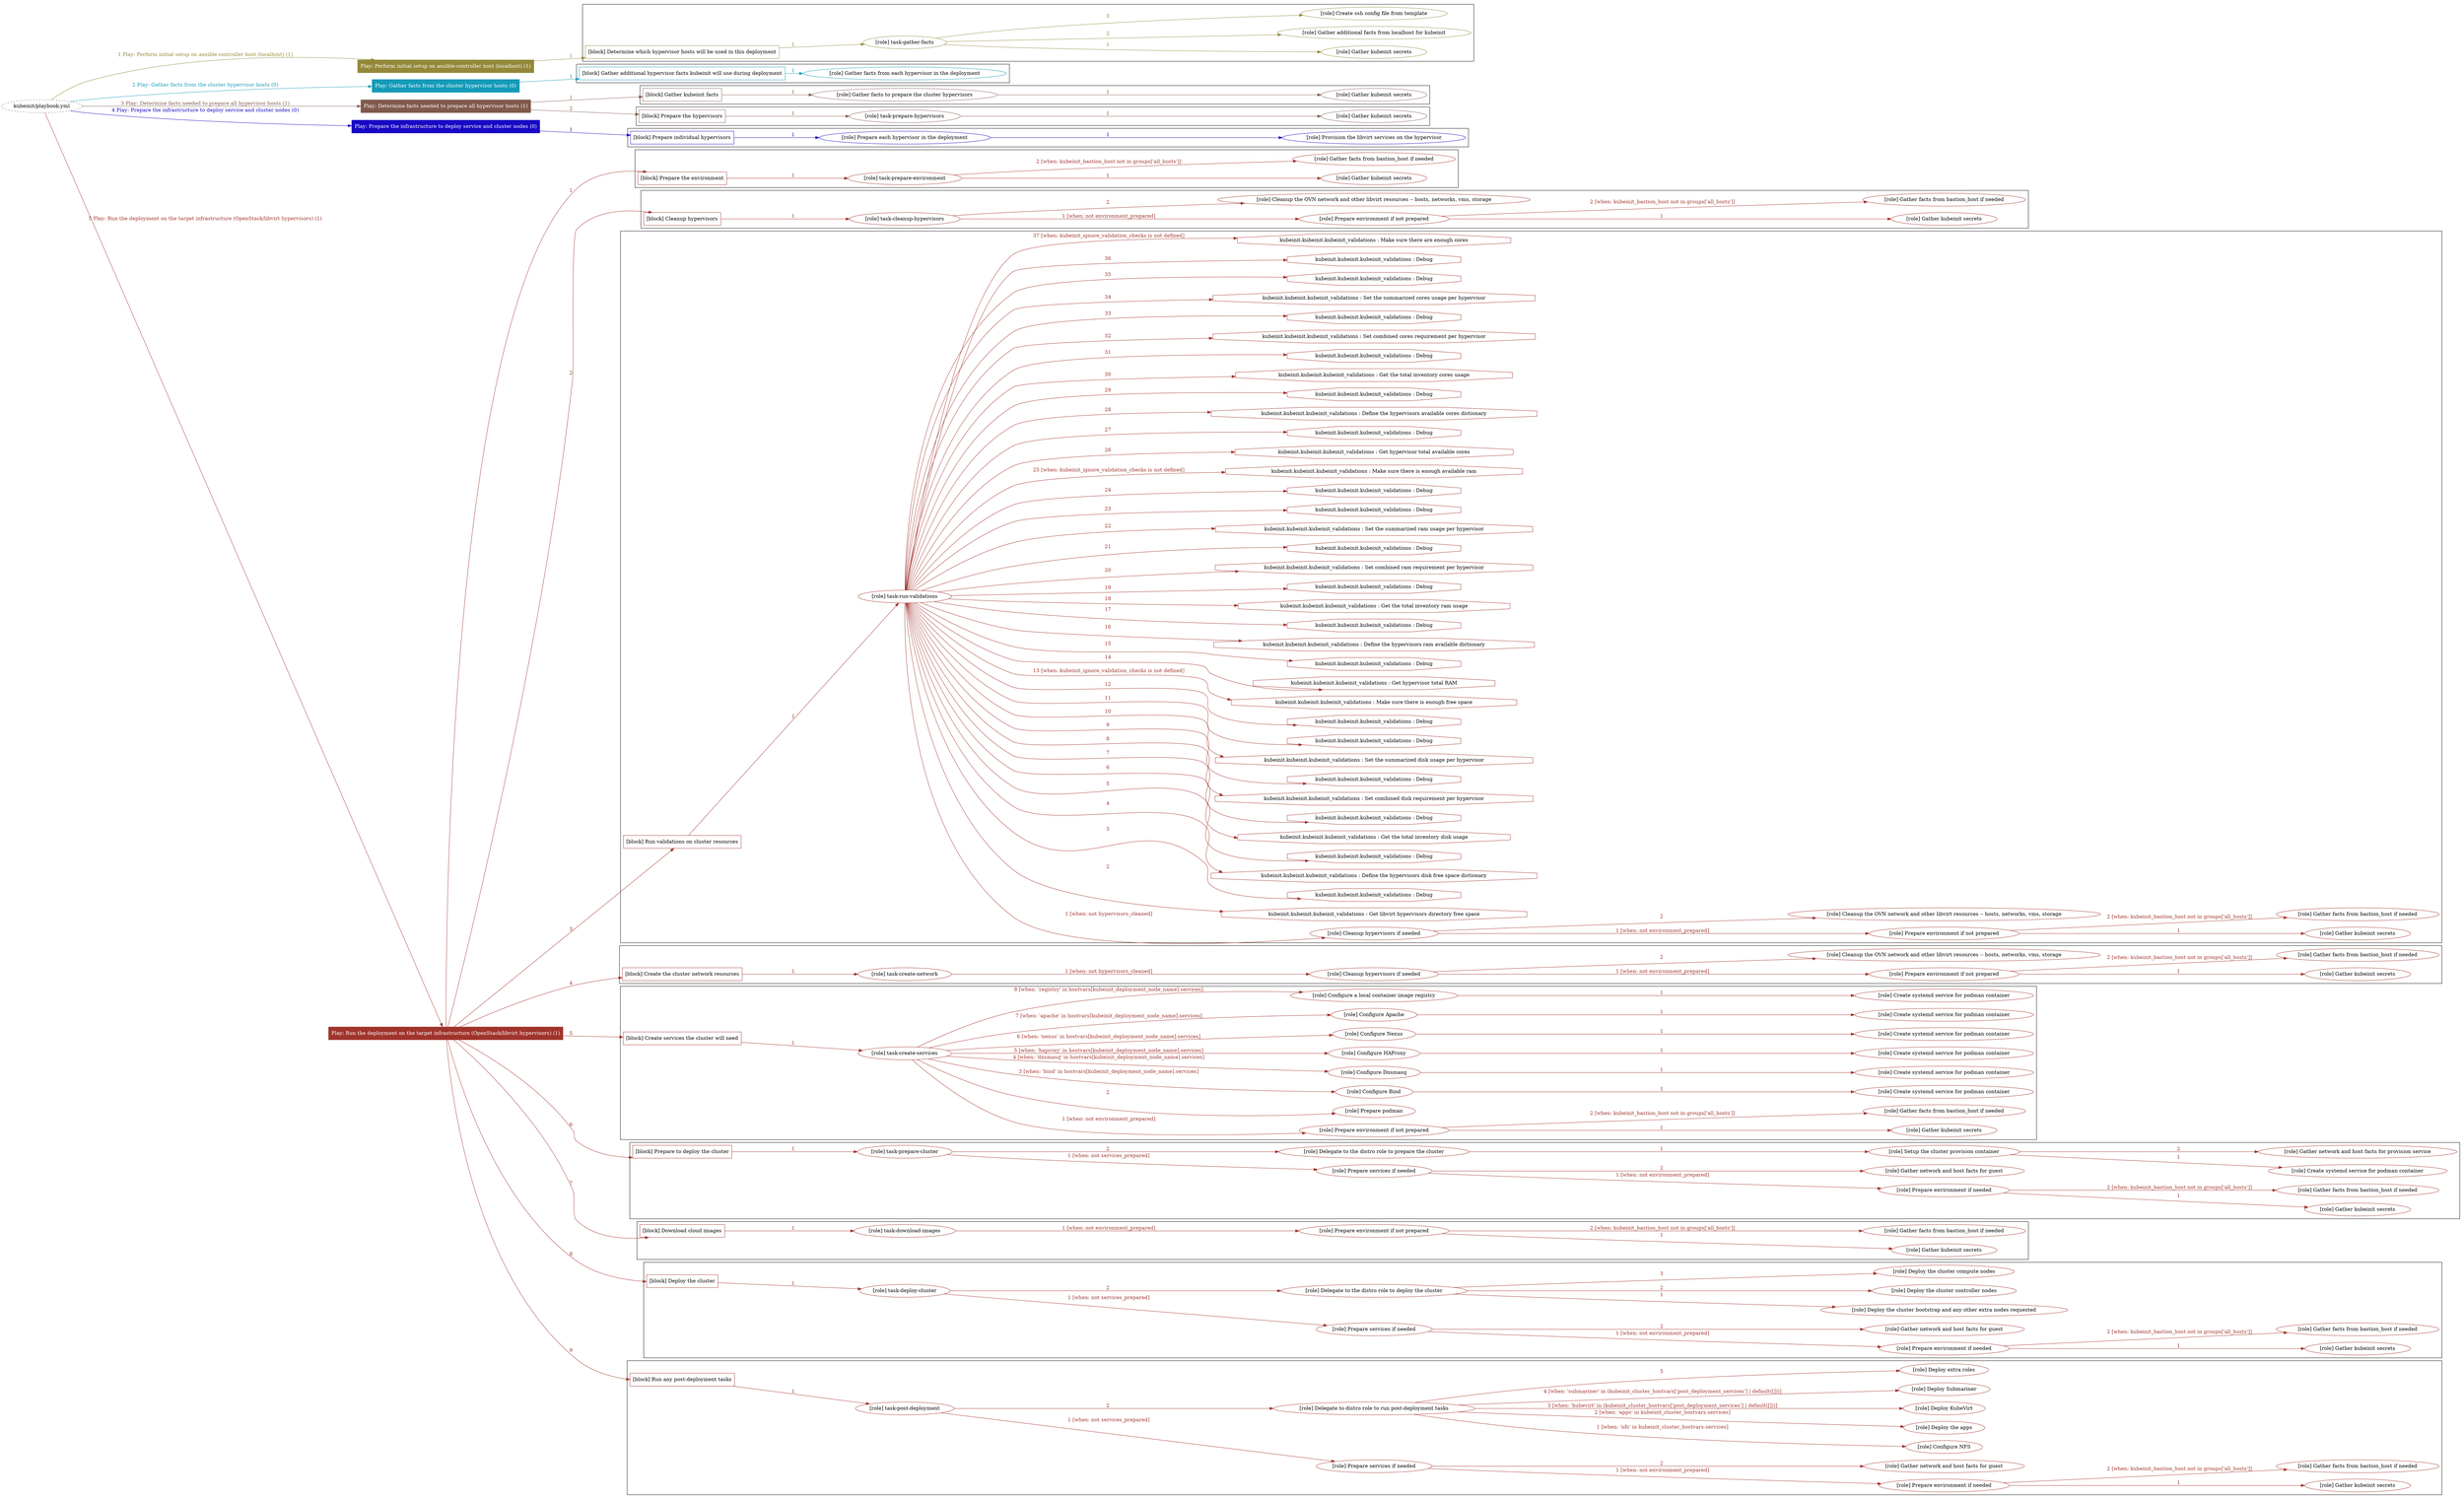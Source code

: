 digraph {
	graph [concentrate=true ordering=in rankdir=LR ratio=fill]
	edge [esep=5 sep=10]
	"kubeinit/playbook.yml" [URL="/home/runner/work/kubeinit/kubeinit/kubeinit/playbook.yml" id=playbook_febf743a style=dotted]
	"kubeinit/playbook.yml" -> play_4f70999f [label="1 Play: Perform initial setup on ansible-controller host (localhost) (1)" color="#938839" fontcolor="#938839" id=edge_play_4f70999f labeltooltip="1 Play: Perform initial setup on ansible-controller host (localhost) (1)" tooltip="1 Play: Perform initial setup on ansible-controller host (localhost) (1)"]
	subgraph "Play: Perform initial setup on ansible-controller host (localhost) (1)" {
		play_4f70999f [label="Play: Perform initial setup on ansible-controller host (localhost) (1)" URL="/home/runner/work/kubeinit/kubeinit/kubeinit/playbook.yml" color="#938839" fontcolor="#ffffff" id=play_4f70999f shape=box style=filled tooltip=localhost]
		play_4f70999f -> block_9358fcce [label=1 color="#938839" fontcolor="#938839" id=edge_block_9358fcce labeltooltip=1 tooltip=1]
		subgraph cluster_block_9358fcce {
			block_9358fcce [label="[block] Determine which hypervisor hosts will be used in this deployment" URL="/home/runner/work/kubeinit/kubeinit/kubeinit/playbook.yml" color="#938839" id=block_9358fcce labeltooltip="Determine which hypervisor hosts will be used in this deployment" shape=box tooltip="Determine which hypervisor hosts will be used in this deployment"]
			block_9358fcce -> role_24a4a0f3 [label="1 " color="#938839" fontcolor="#938839" id=edge_role_24a4a0f3 labeltooltip="1 " tooltip="1 "]
			subgraph "task-gather-facts" {
				role_24a4a0f3 [label="[role] task-gather-facts" URL="/home/runner/work/kubeinit/kubeinit/kubeinit/playbook.yml" color="#938839" id=role_24a4a0f3 tooltip="task-gather-facts"]
				role_24a4a0f3 -> role_5e9dc64d [label="1 " color="#938839" fontcolor="#938839" id=edge_role_5e9dc64d labeltooltip="1 " tooltip="1 "]
				subgraph "Gather kubeinit secrets" {
					role_5e9dc64d [label="[role] Gather kubeinit secrets" URL="/home/runner/.ansible/collections/ansible_collections/kubeinit/kubeinit/roles/kubeinit_prepare/tasks/build_hypervisors_group.yml" color="#938839" id=role_5e9dc64d tooltip="Gather kubeinit secrets"]
				}
				role_24a4a0f3 -> role_2c130e14 [label="2 " color="#938839" fontcolor="#938839" id=edge_role_2c130e14 labeltooltip="2 " tooltip="2 "]
				subgraph "Gather additional facts from localhost for kubeinit" {
					role_2c130e14 [label="[role] Gather additional facts from localhost for kubeinit" URL="/home/runner/.ansible/collections/ansible_collections/kubeinit/kubeinit/roles/kubeinit_prepare/tasks/build_hypervisors_group.yml" color="#938839" id=role_2c130e14 tooltip="Gather additional facts from localhost for kubeinit"]
				}
				role_24a4a0f3 -> role_c2283345 [label="3 " color="#938839" fontcolor="#938839" id=edge_role_c2283345 labeltooltip="3 " tooltip="3 "]
				subgraph "Create ssh config file from template" {
					role_c2283345 [label="[role] Create ssh config file from template" URL="/home/runner/.ansible/collections/ansible_collections/kubeinit/kubeinit/roles/kubeinit_prepare/tasks/build_hypervisors_group.yml" color="#938839" id=role_c2283345 tooltip="Create ssh config file from template"]
				}
			}
		}
	}
	"kubeinit/playbook.yml" -> play_1f218136 [label="2 Play: Gather facts from the cluster hypervisor hosts (0)" color="#149bb8" fontcolor="#149bb8" id=edge_play_1f218136 labeltooltip="2 Play: Gather facts from the cluster hypervisor hosts (0)" tooltip="2 Play: Gather facts from the cluster hypervisor hosts (0)"]
	subgraph "Play: Gather facts from the cluster hypervisor hosts (0)" {
		play_1f218136 [label="Play: Gather facts from the cluster hypervisor hosts (0)" URL="/home/runner/work/kubeinit/kubeinit/kubeinit/playbook.yml" color="#149bb8" fontcolor="#ffffff" id=play_1f218136 shape=box style=filled tooltip="Play: Gather facts from the cluster hypervisor hosts (0)"]
		play_1f218136 -> block_a3349671 [label=1 color="#149bb8" fontcolor="#149bb8" id=edge_block_a3349671 labeltooltip=1 tooltip=1]
		subgraph cluster_block_a3349671 {
			block_a3349671 [label="[block] Gather additional hypervisor facts kubeinit will use during deployment" URL="/home/runner/work/kubeinit/kubeinit/kubeinit/playbook.yml" color="#149bb8" id=block_a3349671 labeltooltip="Gather additional hypervisor facts kubeinit will use during deployment" shape=box tooltip="Gather additional hypervisor facts kubeinit will use during deployment"]
			block_a3349671 -> role_f421360c [label="1 " color="#149bb8" fontcolor="#149bb8" id=edge_role_f421360c labeltooltip="1 " tooltip="1 "]
			subgraph "Gather facts from each hypervisor in the deployment" {
				role_f421360c [label="[role] Gather facts from each hypervisor in the deployment" URL="/home/runner/work/kubeinit/kubeinit/kubeinit/playbook.yml" color="#149bb8" id=role_f421360c tooltip="Gather facts from each hypervisor in the deployment"]
			}
		}
	}
	"kubeinit/playbook.yml" -> play_bf78b9cb [label="3 Play: Determine facts needed to prepare all hypervisor hosts (1)" color="#805a4c" fontcolor="#805a4c" id=edge_play_bf78b9cb labeltooltip="3 Play: Determine facts needed to prepare all hypervisor hosts (1)" tooltip="3 Play: Determine facts needed to prepare all hypervisor hosts (1)"]
	subgraph "Play: Determine facts needed to prepare all hypervisor hosts (1)" {
		play_bf78b9cb [label="Play: Determine facts needed to prepare all hypervisor hosts (1)" URL="/home/runner/work/kubeinit/kubeinit/kubeinit/playbook.yml" color="#805a4c" fontcolor="#ffffff" id=play_bf78b9cb shape=box style=filled tooltip=localhost]
		play_bf78b9cb -> block_3a85ab5f [label=1 color="#805a4c" fontcolor="#805a4c" id=edge_block_3a85ab5f labeltooltip=1 tooltip=1]
		subgraph cluster_block_3a85ab5f {
			block_3a85ab5f [label="[block] Gather kubeinit facts" URL="/home/runner/work/kubeinit/kubeinit/kubeinit/playbook.yml" color="#805a4c" id=block_3a85ab5f labeltooltip="Gather kubeinit facts" shape=box tooltip="Gather kubeinit facts"]
			block_3a85ab5f -> role_91b101f8 [label="1 " color="#805a4c" fontcolor="#805a4c" id=edge_role_91b101f8 labeltooltip="1 " tooltip="1 "]
			subgraph "Gather facts to prepare the cluster hypervisors" {
				role_91b101f8 [label="[role] Gather facts to prepare the cluster hypervisors" URL="/home/runner/work/kubeinit/kubeinit/kubeinit/playbook.yml" color="#805a4c" id=role_91b101f8 tooltip="Gather facts to prepare the cluster hypervisors"]
				role_91b101f8 -> role_1a2a4847 [label="1 " color="#805a4c" fontcolor="#805a4c" id=edge_role_1a2a4847 labeltooltip="1 " tooltip="1 "]
				subgraph "Gather kubeinit secrets" {
					role_1a2a4847 [label="[role] Gather kubeinit secrets" URL="/home/runner/.ansible/collections/ansible_collections/kubeinit/kubeinit/roles/kubeinit_prepare/tasks/gather_kubeinit_facts.yml" color="#805a4c" id=role_1a2a4847 tooltip="Gather kubeinit secrets"]
				}
			}
		}
		play_bf78b9cb -> block_a1eceeb7 [label=2 color="#805a4c" fontcolor="#805a4c" id=edge_block_a1eceeb7 labeltooltip=2 tooltip=2]
		subgraph cluster_block_a1eceeb7 {
			block_a1eceeb7 [label="[block] Prepare the hypervisors" URL="/home/runner/work/kubeinit/kubeinit/kubeinit/playbook.yml" color="#805a4c" id=block_a1eceeb7 labeltooltip="Prepare the hypervisors" shape=box tooltip="Prepare the hypervisors"]
			block_a1eceeb7 -> role_a1efe22c [label="1 " color="#805a4c" fontcolor="#805a4c" id=edge_role_a1efe22c labeltooltip="1 " tooltip="1 "]
			subgraph "task-prepare-hypervisors" {
				role_a1efe22c [label="[role] task-prepare-hypervisors" URL="/home/runner/work/kubeinit/kubeinit/kubeinit/playbook.yml" color="#805a4c" id=role_a1efe22c tooltip="task-prepare-hypervisors"]
				role_a1efe22c -> role_63b553f9 [label="1 " color="#805a4c" fontcolor="#805a4c" id=edge_role_63b553f9 labeltooltip="1 " tooltip="1 "]
				subgraph "Gather kubeinit secrets" {
					role_63b553f9 [label="[role] Gather kubeinit secrets" URL="/home/runner/.ansible/collections/ansible_collections/kubeinit/kubeinit/roles/kubeinit_prepare/tasks/gather_kubeinit_facts.yml" color="#805a4c" id=role_63b553f9 tooltip="Gather kubeinit secrets"]
				}
			}
		}
	}
	"kubeinit/playbook.yml" -> play_6583988e [label="4 Play: Prepare the infrastructure to deploy service and cluster nodes (0)" color="#1808c4" fontcolor="#1808c4" id=edge_play_6583988e labeltooltip="4 Play: Prepare the infrastructure to deploy service and cluster nodes (0)" tooltip="4 Play: Prepare the infrastructure to deploy service and cluster nodes (0)"]
	subgraph "Play: Prepare the infrastructure to deploy service and cluster nodes (0)" {
		play_6583988e [label="Play: Prepare the infrastructure to deploy service and cluster nodes (0)" URL="/home/runner/work/kubeinit/kubeinit/kubeinit/playbook.yml" color="#1808c4" fontcolor="#ffffff" id=play_6583988e shape=box style=filled tooltip="Play: Prepare the infrastructure to deploy service and cluster nodes (0)"]
		play_6583988e -> block_3f392bfd [label=1 color="#1808c4" fontcolor="#1808c4" id=edge_block_3f392bfd labeltooltip=1 tooltip=1]
		subgraph cluster_block_3f392bfd {
			block_3f392bfd [label="[block] Prepare individual hypervisors" URL="/home/runner/work/kubeinit/kubeinit/kubeinit/playbook.yml" color="#1808c4" id=block_3f392bfd labeltooltip="Prepare individual hypervisors" shape=box tooltip="Prepare individual hypervisors"]
			block_3f392bfd -> role_ad279a88 [label="1 " color="#1808c4" fontcolor="#1808c4" id=edge_role_ad279a88 labeltooltip="1 " tooltip="1 "]
			subgraph "Prepare each hypervisor in the deployment" {
				role_ad279a88 [label="[role] Prepare each hypervisor in the deployment" URL="/home/runner/work/kubeinit/kubeinit/kubeinit/playbook.yml" color="#1808c4" id=role_ad279a88 tooltip="Prepare each hypervisor in the deployment"]
				role_ad279a88 -> role_1c0ed468 [label="1 " color="#1808c4" fontcolor="#1808c4" id=edge_role_1c0ed468 labeltooltip="1 " tooltip="1 "]
				subgraph "Provision the libvirt services on the hypervisor" {
					role_1c0ed468 [label="[role] Provision the libvirt services on the hypervisor" URL="/home/runner/.ansible/collections/ansible_collections/kubeinit/kubeinit/roles/kubeinit_prepare/tasks/prepare_hypervisor.yml" color="#1808c4" id=role_1c0ed468 tooltip="Provision the libvirt services on the hypervisor"]
				}
			}
		}
	}
	"kubeinit/playbook.yml" -> play_5a282be3 [label="5 Play: Run the deployment on the target infrastructure (OpenStack/libvirt hypervisors) (1)" color="#a0342c" fontcolor="#a0342c" id=edge_play_5a282be3 labeltooltip="5 Play: Run the deployment on the target infrastructure (OpenStack/libvirt hypervisors) (1)" tooltip="5 Play: Run the deployment on the target infrastructure (OpenStack/libvirt hypervisors) (1)"]
	subgraph "Play: Run the deployment on the target infrastructure (OpenStack/libvirt hypervisors) (1)" {
		play_5a282be3 [label="Play: Run the deployment on the target infrastructure (OpenStack/libvirt hypervisors) (1)" URL="/home/runner/work/kubeinit/kubeinit/kubeinit/playbook.yml" color="#a0342c" fontcolor="#ffffff" id=play_5a282be3 shape=box style=filled tooltip=localhost]
		play_5a282be3 -> block_3f7ae902 [label=1 color="#a0342c" fontcolor="#a0342c" id=edge_block_3f7ae902 labeltooltip=1 tooltip=1]
		subgraph cluster_block_3f7ae902 {
			block_3f7ae902 [label="[block] Prepare the environment" URL="/home/runner/work/kubeinit/kubeinit/kubeinit/playbook.yml" color="#a0342c" id=block_3f7ae902 labeltooltip="Prepare the environment" shape=box tooltip="Prepare the environment"]
			block_3f7ae902 -> role_b4b802ed [label="1 " color="#a0342c" fontcolor="#a0342c" id=edge_role_b4b802ed labeltooltip="1 " tooltip="1 "]
			subgraph "task-prepare-environment" {
				role_b4b802ed [label="[role] task-prepare-environment" URL="/home/runner/work/kubeinit/kubeinit/kubeinit/playbook.yml" color="#a0342c" id=role_b4b802ed tooltip="task-prepare-environment"]
				role_b4b802ed -> role_d043377b [label="1 " color="#a0342c" fontcolor="#a0342c" id=edge_role_d043377b labeltooltip="1 " tooltip="1 "]
				subgraph "Gather kubeinit secrets" {
					role_d043377b [label="[role] Gather kubeinit secrets" URL="/home/runner/.ansible/collections/ansible_collections/kubeinit/kubeinit/roles/kubeinit_prepare/tasks/gather_kubeinit_facts.yml" color="#a0342c" id=role_d043377b tooltip="Gather kubeinit secrets"]
				}
				role_b4b802ed -> role_4544e207 [label="2 [when: kubeinit_bastion_host not in groups['all_hosts']]" color="#a0342c" fontcolor="#a0342c" id=edge_role_4544e207 labeltooltip="2 [when: kubeinit_bastion_host not in groups['all_hosts']]" tooltip="2 [when: kubeinit_bastion_host not in groups['all_hosts']]"]
				subgraph "Gather facts from bastion_host if needed" {
					role_4544e207 [label="[role] Gather facts from bastion_host if needed" URL="/home/runner/.ansible/collections/ansible_collections/kubeinit/kubeinit/roles/kubeinit_prepare/tasks/main.yml" color="#a0342c" id=role_4544e207 tooltip="Gather facts from bastion_host if needed"]
				}
			}
		}
		play_5a282be3 -> block_507857e8 [label=2 color="#a0342c" fontcolor="#a0342c" id=edge_block_507857e8 labeltooltip=2 tooltip=2]
		subgraph cluster_block_507857e8 {
			block_507857e8 [label="[block] Cleanup hypervisors" URL="/home/runner/work/kubeinit/kubeinit/kubeinit/playbook.yml" color="#a0342c" id=block_507857e8 labeltooltip="Cleanup hypervisors" shape=box tooltip="Cleanup hypervisors"]
			block_507857e8 -> role_e01c9cfe [label="1 " color="#a0342c" fontcolor="#a0342c" id=edge_role_e01c9cfe labeltooltip="1 " tooltip="1 "]
			subgraph "task-cleanup-hypervisors" {
				role_e01c9cfe [label="[role] task-cleanup-hypervisors" URL="/home/runner/work/kubeinit/kubeinit/kubeinit/playbook.yml" color="#a0342c" id=role_e01c9cfe tooltip="task-cleanup-hypervisors"]
				role_e01c9cfe -> role_a5c0d588 [label="1 [when: not environment_prepared]" color="#a0342c" fontcolor="#a0342c" id=edge_role_a5c0d588 labeltooltip="1 [when: not environment_prepared]" tooltip="1 [when: not environment_prepared]"]
				subgraph "Prepare environment if not prepared" {
					role_a5c0d588 [label="[role] Prepare environment if not prepared" URL="/home/runner/.ansible/collections/ansible_collections/kubeinit/kubeinit/roles/kubeinit_libvirt/tasks/cleanup_hypervisors.yml" color="#a0342c" id=role_a5c0d588 tooltip="Prepare environment if not prepared"]
					role_a5c0d588 -> role_ac12c8d4 [label="1 " color="#a0342c" fontcolor="#a0342c" id=edge_role_ac12c8d4 labeltooltip="1 " tooltip="1 "]
					subgraph "Gather kubeinit secrets" {
						role_ac12c8d4 [label="[role] Gather kubeinit secrets" URL="/home/runner/.ansible/collections/ansible_collections/kubeinit/kubeinit/roles/kubeinit_prepare/tasks/gather_kubeinit_facts.yml" color="#a0342c" id=role_ac12c8d4 tooltip="Gather kubeinit secrets"]
					}
					role_a5c0d588 -> role_b07a0f56 [label="2 [when: kubeinit_bastion_host not in groups['all_hosts']]" color="#a0342c" fontcolor="#a0342c" id=edge_role_b07a0f56 labeltooltip="2 [when: kubeinit_bastion_host not in groups['all_hosts']]" tooltip="2 [when: kubeinit_bastion_host not in groups['all_hosts']]"]
					subgraph "Gather facts from bastion_host if needed" {
						role_b07a0f56 [label="[role] Gather facts from bastion_host if needed" URL="/home/runner/.ansible/collections/ansible_collections/kubeinit/kubeinit/roles/kubeinit_prepare/tasks/main.yml" color="#a0342c" id=role_b07a0f56 tooltip="Gather facts from bastion_host if needed"]
					}
				}
				role_e01c9cfe -> role_e73f30b3 [label="2 " color="#a0342c" fontcolor="#a0342c" id=edge_role_e73f30b3 labeltooltip="2 " tooltip="2 "]
				subgraph "Cleanup the OVN network and other libvirt resources -- hosts, networks, vms, storage" {
					role_e73f30b3 [label="[role] Cleanup the OVN network and other libvirt resources -- hosts, networks, vms, storage" URL="/home/runner/.ansible/collections/ansible_collections/kubeinit/kubeinit/roles/kubeinit_libvirt/tasks/cleanup_hypervisors.yml" color="#a0342c" id=role_e73f30b3 tooltip="Cleanup the OVN network and other libvirt resources -- hosts, networks, vms, storage"]
				}
			}
		}
		play_5a282be3 -> block_65bde245 [label=3 color="#a0342c" fontcolor="#a0342c" id=edge_block_65bde245 labeltooltip=3 tooltip=3]
		subgraph cluster_block_65bde245 {
			block_65bde245 [label="[block] Run validations on cluster resources" URL="/home/runner/work/kubeinit/kubeinit/kubeinit/playbook.yml" color="#a0342c" id=block_65bde245 labeltooltip="Run validations on cluster resources" shape=box tooltip="Run validations on cluster resources"]
			block_65bde245 -> role_6ac841c8 [label="1 " color="#a0342c" fontcolor="#a0342c" id=edge_role_6ac841c8 labeltooltip="1 " tooltip="1 "]
			subgraph "task-run-validations" {
				role_6ac841c8 [label="[role] task-run-validations" URL="/home/runner/work/kubeinit/kubeinit/kubeinit/playbook.yml" color="#a0342c" id=role_6ac841c8 tooltip="task-run-validations"]
				role_6ac841c8 -> role_0d5103ca [label="1 [when: not hypervisors_cleaned]" color="#a0342c" fontcolor="#a0342c" id=edge_role_0d5103ca labeltooltip="1 [when: not hypervisors_cleaned]" tooltip="1 [when: not hypervisors_cleaned]"]
				subgraph "Cleanup hypervisors if needed" {
					role_0d5103ca [label="[role] Cleanup hypervisors if needed" URL="/home/runner/.ansible/collections/ansible_collections/kubeinit/kubeinit/roles/kubeinit_validations/tasks/main.yml" color="#a0342c" id=role_0d5103ca tooltip="Cleanup hypervisors if needed"]
					role_0d5103ca -> role_89fa44c6 [label="1 [when: not environment_prepared]" color="#a0342c" fontcolor="#a0342c" id=edge_role_89fa44c6 labeltooltip="1 [when: not environment_prepared]" tooltip="1 [when: not environment_prepared]"]
					subgraph "Prepare environment if not prepared" {
						role_89fa44c6 [label="[role] Prepare environment if not prepared" URL="/home/runner/.ansible/collections/ansible_collections/kubeinit/kubeinit/roles/kubeinit_libvirt/tasks/cleanup_hypervisors.yml" color="#a0342c" id=role_89fa44c6 tooltip="Prepare environment if not prepared"]
						role_89fa44c6 -> role_73d778fc [label="1 " color="#a0342c" fontcolor="#a0342c" id=edge_role_73d778fc labeltooltip="1 " tooltip="1 "]
						subgraph "Gather kubeinit secrets" {
							role_73d778fc [label="[role] Gather kubeinit secrets" URL="/home/runner/.ansible/collections/ansible_collections/kubeinit/kubeinit/roles/kubeinit_prepare/tasks/gather_kubeinit_facts.yml" color="#a0342c" id=role_73d778fc tooltip="Gather kubeinit secrets"]
						}
						role_89fa44c6 -> role_6762cacd [label="2 [when: kubeinit_bastion_host not in groups['all_hosts']]" color="#a0342c" fontcolor="#a0342c" id=edge_role_6762cacd labeltooltip="2 [when: kubeinit_bastion_host not in groups['all_hosts']]" tooltip="2 [when: kubeinit_bastion_host not in groups['all_hosts']]"]
						subgraph "Gather facts from bastion_host if needed" {
							role_6762cacd [label="[role] Gather facts from bastion_host if needed" URL="/home/runner/.ansible/collections/ansible_collections/kubeinit/kubeinit/roles/kubeinit_prepare/tasks/main.yml" color="#a0342c" id=role_6762cacd tooltip="Gather facts from bastion_host if needed"]
						}
					}
					role_0d5103ca -> role_85720d03 [label="2 " color="#a0342c" fontcolor="#a0342c" id=edge_role_85720d03 labeltooltip="2 " tooltip="2 "]
					subgraph "Cleanup the OVN network and other libvirt resources -- hosts, networks, vms, storage" {
						role_85720d03 [label="[role] Cleanup the OVN network and other libvirt resources -- hosts, networks, vms, storage" URL="/home/runner/.ansible/collections/ansible_collections/kubeinit/kubeinit/roles/kubeinit_libvirt/tasks/cleanup_hypervisors.yml" color="#a0342c" id=role_85720d03 tooltip="Cleanup the OVN network and other libvirt resources -- hosts, networks, vms, storage"]
					}
				}
				task_170849c9 [label="kubeinit.kubeinit.kubeinit_validations : Get libvirt hypervisors directory free space" URL="/home/runner/.ansible/collections/ansible_collections/kubeinit/kubeinit/roles/kubeinit_validations/tasks/10_libvirt_free_space.yml" color="#a0342c" id=task_170849c9 shape=octagon tooltip="kubeinit.kubeinit.kubeinit_validations : Get libvirt hypervisors directory free space"]
				role_6ac841c8 -> task_170849c9 [label="2 " color="#a0342c" fontcolor="#a0342c" id=edge_task_170849c9 labeltooltip="2 " tooltip="2 "]
				task_b894cd31 [label="kubeinit.kubeinit.kubeinit_validations : Debug" URL="/home/runner/.ansible/collections/ansible_collections/kubeinit/kubeinit/roles/kubeinit_validations/tasks/10_libvirt_free_space.yml" color="#a0342c" id=task_b894cd31 shape=octagon tooltip="kubeinit.kubeinit.kubeinit_validations : Debug"]
				role_6ac841c8 -> task_b894cd31 [label="3 " color="#a0342c" fontcolor="#a0342c" id=edge_task_b894cd31 labeltooltip="3 " tooltip="3 "]
				task_b859722a [label="kubeinit.kubeinit.kubeinit_validations : Define the hypervisors disk free space dictionary" URL="/home/runner/.ansible/collections/ansible_collections/kubeinit/kubeinit/roles/kubeinit_validations/tasks/10_libvirt_free_space.yml" color="#a0342c" id=task_b859722a shape=octagon tooltip="kubeinit.kubeinit.kubeinit_validations : Define the hypervisors disk free space dictionary"]
				role_6ac841c8 -> task_b859722a [label="4 " color="#a0342c" fontcolor="#a0342c" id=edge_task_b859722a labeltooltip="4 " tooltip="4 "]
				task_3a0b544d [label="kubeinit.kubeinit.kubeinit_validations : Debug" URL="/home/runner/.ansible/collections/ansible_collections/kubeinit/kubeinit/roles/kubeinit_validations/tasks/10_libvirt_free_space.yml" color="#a0342c" id=task_3a0b544d shape=octagon tooltip="kubeinit.kubeinit.kubeinit_validations : Debug"]
				role_6ac841c8 -> task_3a0b544d [label="5 " color="#a0342c" fontcolor="#a0342c" id=edge_task_3a0b544d labeltooltip="5 " tooltip="5 "]
				task_ab9c201c [label="kubeinit.kubeinit.kubeinit_validations : Get the total inventory disk usage" URL="/home/runner/.ansible/collections/ansible_collections/kubeinit/kubeinit/roles/kubeinit_validations/tasks/10_libvirt_free_space.yml" color="#a0342c" id=task_ab9c201c shape=octagon tooltip="kubeinit.kubeinit.kubeinit_validations : Get the total inventory disk usage"]
				role_6ac841c8 -> task_ab9c201c [label="6 " color="#a0342c" fontcolor="#a0342c" id=edge_task_ab9c201c labeltooltip="6 " tooltip="6 "]
				task_18daf8d4 [label="kubeinit.kubeinit.kubeinit_validations : Debug" URL="/home/runner/.ansible/collections/ansible_collections/kubeinit/kubeinit/roles/kubeinit_validations/tasks/10_libvirt_free_space.yml" color="#a0342c" id=task_18daf8d4 shape=octagon tooltip="kubeinit.kubeinit.kubeinit_validations : Debug"]
				role_6ac841c8 -> task_18daf8d4 [label="7 " color="#a0342c" fontcolor="#a0342c" id=edge_task_18daf8d4 labeltooltip="7 " tooltip="7 "]
				task_d38cdca8 [label="kubeinit.kubeinit.kubeinit_validations : Set combined disk requirement per hypervisor" URL="/home/runner/.ansible/collections/ansible_collections/kubeinit/kubeinit/roles/kubeinit_validations/tasks/10_libvirt_free_space.yml" color="#a0342c" id=task_d38cdca8 shape=octagon tooltip="kubeinit.kubeinit.kubeinit_validations : Set combined disk requirement per hypervisor"]
				role_6ac841c8 -> task_d38cdca8 [label="8 " color="#a0342c" fontcolor="#a0342c" id=edge_task_d38cdca8 labeltooltip="8 " tooltip="8 "]
				task_f0bf0547 [label="kubeinit.kubeinit.kubeinit_validations : Debug" URL="/home/runner/.ansible/collections/ansible_collections/kubeinit/kubeinit/roles/kubeinit_validations/tasks/10_libvirt_free_space.yml" color="#a0342c" id=task_f0bf0547 shape=octagon tooltip="kubeinit.kubeinit.kubeinit_validations : Debug"]
				role_6ac841c8 -> task_f0bf0547 [label="9 " color="#a0342c" fontcolor="#a0342c" id=edge_task_f0bf0547 labeltooltip="9 " tooltip="9 "]
				task_e22441af [label="kubeinit.kubeinit.kubeinit_validations : Set the summarized disk usage per hypervisor" URL="/home/runner/.ansible/collections/ansible_collections/kubeinit/kubeinit/roles/kubeinit_validations/tasks/10_libvirt_free_space.yml" color="#a0342c" id=task_e22441af shape=octagon tooltip="kubeinit.kubeinit.kubeinit_validations : Set the summarized disk usage per hypervisor"]
				role_6ac841c8 -> task_e22441af [label="10 " color="#a0342c" fontcolor="#a0342c" id=edge_task_e22441af labeltooltip="10 " tooltip="10 "]
				task_03d4b027 [label="kubeinit.kubeinit.kubeinit_validations : Debug" URL="/home/runner/.ansible/collections/ansible_collections/kubeinit/kubeinit/roles/kubeinit_validations/tasks/10_libvirt_free_space.yml" color="#a0342c" id=task_03d4b027 shape=octagon tooltip="kubeinit.kubeinit.kubeinit_validations : Debug"]
				role_6ac841c8 -> task_03d4b027 [label="11 " color="#a0342c" fontcolor="#a0342c" id=edge_task_03d4b027 labeltooltip="11 " tooltip="11 "]
				task_543153c1 [label="kubeinit.kubeinit.kubeinit_validations : Debug" URL="/home/runner/.ansible/collections/ansible_collections/kubeinit/kubeinit/roles/kubeinit_validations/tasks/10_libvirt_free_space.yml" color="#a0342c" id=task_543153c1 shape=octagon tooltip="kubeinit.kubeinit.kubeinit_validations : Debug"]
				role_6ac841c8 -> task_543153c1 [label="12 " color="#a0342c" fontcolor="#a0342c" id=edge_task_543153c1 labeltooltip="12 " tooltip="12 "]
				task_d4e687f1 [label="kubeinit.kubeinit.kubeinit_validations : Make sure there is enough free space" URL="/home/runner/.ansible/collections/ansible_collections/kubeinit/kubeinit/roles/kubeinit_validations/tasks/10_libvirt_free_space.yml" color="#a0342c" id=task_d4e687f1 shape=octagon tooltip="kubeinit.kubeinit.kubeinit_validations : Make sure there is enough free space"]
				role_6ac841c8 -> task_d4e687f1 [label="13 [when: kubeinit_ignore_validation_checks is not defined]" color="#a0342c" fontcolor="#a0342c" id=edge_task_d4e687f1 labeltooltip="13 [when: kubeinit_ignore_validation_checks is not defined]" tooltip="13 [when: kubeinit_ignore_validation_checks is not defined]"]
				task_2b9a5597 [label="kubeinit.kubeinit.kubeinit_validations : Get hypervisor total RAM" URL="/home/runner/.ansible/collections/ansible_collections/kubeinit/kubeinit/roles/kubeinit_validations/tasks/20_libvirt_available_ram.yml" color="#a0342c" id=task_2b9a5597 shape=octagon tooltip="kubeinit.kubeinit.kubeinit_validations : Get hypervisor total RAM"]
				role_6ac841c8 -> task_2b9a5597 [label="14 " color="#a0342c" fontcolor="#a0342c" id=edge_task_2b9a5597 labeltooltip="14 " tooltip="14 "]
				task_2a14746f [label="kubeinit.kubeinit.kubeinit_validations : Debug" URL="/home/runner/.ansible/collections/ansible_collections/kubeinit/kubeinit/roles/kubeinit_validations/tasks/20_libvirt_available_ram.yml" color="#a0342c" id=task_2a14746f shape=octagon tooltip="kubeinit.kubeinit.kubeinit_validations : Debug"]
				role_6ac841c8 -> task_2a14746f [label="15 " color="#a0342c" fontcolor="#a0342c" id=edge_task_2a14746f labeltooltip="15 " tooltip="15 "]
				task_a4b48f76 [label="kubeinit.kubeinit.kubeinit_validations : Define the hypervisors ram available dictionary" URL="/home/runner/.ansible/collections/ansible_collections/kubeinit/kubeinit/roles/kubeinit_validations/tasks/20_libvirt_available_ram.yml" color="#a0342c" id=task_a4b48f76 shape=octagon tooltip="kubeinit.kubeinit.kubeinit_validations : Define the hypervisors ram available dictionary"]
				role_6ac841c8 -> task_a4b48f76 [label="16 " color="#a0342c" fontcolor="#a0342c" id=edge_task_a4b48f76 labeltooltip="16 " tooltip="16 "]
				task_3a599ab8 [label="kubeinit.kubeinit.kubeinit_validations : Debug" URL="/home/runner/.ansible/collections/ansible_collections/kubeinit/kubeinit/roles/kubeinit_validations/tasks/20_libvirt_available_ram.yml" color="#a0342c" id=task_3a599ab8 shape=octagon tooltip="kubeinit.kubeinit.kubeinit_validations : Debug"]
				role_6ac841c8 -> task_3a599ab8 [label="17 " color="#a0342c" fontcolor="#a0342c" id=edge_task_3a599ab8 labeltooltip="17 " tooltip="17 "]
				task_08297927 [label="kubeinit.kubeinit.kubeinit_validations : Get the total inventory ram usage" URL="/home/runner/.ansible/collections/ansible_collections/kubeinit/kubeinit/roles/kubeinit_validations/tasks/20_libvirt_available_ram.yml" color="#a0342c" id=task_08297927 shape=octagon tooltip="kubeinit.kubeinit.kubeinit_validations : Get the total inventory ram usage"]
				role_6ac841c8 -> task_08297927 [label="18 " color="#a0342c" fontcolor="#a0342c" id=edge_task_08297927 labeltooltip="18 " tooltip="18 "]
				task_a34861ca [label="kubeinit.kubeinit.kubeinit_validations : Debug" URL="/home/runner/.ansible/collections/ansible_collections/kubeinit/kubeinit/roles/kubeinit_validations/tasks/20_libvirt_available_ram.yml" color="#a0342c" id=task_a34861ca shape=octagon tooltip="kubeinit.kubeinit.kubeinit_validations : Debug"]
				role_6ac841c8 -> task_a34861ca [label="19 " color="#a0342c" fontcolor="#a0342c" id=edge_task_a34861ca labeltooltip="19 " tooltip="19 "]
				task_65881ad6 [label="kubeinit.kubeinit.kubeinit_validations : Set combined ram requirement per hypervisor" URL="/home/runner/.ansible/collections/ansible_collections/kubeinit/kubeinit/roles/kubeinit_validations/tasks/20_libvirt_available_ram.yml" color="#a0342c" id=task_65881ad6 shape=octagon tooltip="kubeinit.kubeinit.kubeinit_validations : Set combined ram requirement per hypervisor"]
				role_6ac841c8 -> task_65881ad6 [label="20 " color="#a0342c" fontcolor="#a0342c" id=edge_task_65881ad6 labeltooltip="20 " tooltip="20 "]
				task_9c846014 [label="kubeinit.kubeinit.kubeinit_validations : Debug" URL="/home/runner/.ansible/collections/ansible_collections/kubeinit/kubeinit/roles/kubeinit_validations/tasks/20_libvirt_available_ram.yml" color="#a0342c" id=task_9c846014 shape=octagon tooltip="kubeinit.kubeinit.kubeinit_validations : Debug"]
				role_6ac841c8 -> task_9c846014 [label="21 " color="#a0342c" fontcolor="#a0342c" id=edge_task_9c846014 labeltooltip="21 " tooltip="21 "]
				task_e581e5d3 [label="kubeinit.kubeinit.kubeinit_validations : Set the summarized ram usage per hypervisor" URL="/home/runner/.ansible/collections/ansible_collections/kubeinit/kubeinit/roles/kubeinit_validations/tasks/20_libvirt_available_ram.yml" color="#a0342c" id=task_e581e5d3 shape=octagon tooltip="kubeinit.kubeinit.kubeinit_validations : Set the summarized ram usage per hypervisor"]
				role_6ac841c8 -> task_e581e5d3 [label="22 " color="#a0342c" fontcolor="#a0342c" id=edge_task_e581e5d3 labeltooltip="22 " tooltip="22 "]
				task_bea4e690 [label="kubeinit.kubeinit.kubeinit_validations : Debug" URL="/home/runner/.ansible/collections/ansible_collections/kubeinit/kubeinit/roles/kubeinit_validations/tasks/20_libvirt_available_ram.yml" color="#a0342c" id=task_bea4e690 shape=octagon tooltip="kubeinit.kubeinit.kubeinit_validations : Debug"]
				role_6ac841c8 -> task_bea4e690 [label="23 " color="#a0342c" fontcolor="#a0342c" id=edge_task_bea4e690 labeltooltip="23 " tooltip="23 "]
				task_694fa91a [label="kubeinit.kubeinit.kubeinit_validations : Debug" URL="/home/runner/.ansible/collections/ansible_collections/kubeinit/kubeinit/roles/kubeinit_validations/tasks/20_libvirt_available_ram.yml" color="#a0342c" id=task_694fa91a shape=octagon tooltip="kubeinit.kubeinit.kubeinit_validations : Debug"]
				role_6ac841c8 -> task_694fa91a [label="24 " color="#a0342c" fontcolor="#a0342c" id=edge_task_694fa91a labeltooltip="24 " tooltip="24 "]
				task_00f32a9e [label="kubeinit.kubeinit.kubeinit_validations : Make sure there is enough available ram" URL="/home/runner/.ansible/collections/ansible_collections/kubeinit/kubeinit/roles/kubeinit_validations/tasks/20_libvirt_available_ram.yml" color="#a0342c" id=task_00f32a9e shape=octagon tooltip="kubeinit.kubeinit.kubeinit_validations : Make sure there is enough available ram"]
				role_6ac841c8 -> task_00f32a9e [label="25 [when: kubeinit_ignore_validation_checks is not defined]" color="#a0342c" fontcolor="#a0342c" id=edge_task_00f32a9e labeltooltip="25 [when: kubeinit_ignore_validation_checks is not defined]" tooltip="25 [when: kubeinit_ignore_validation_checks is not defined]"]
				task_d943f220 [label="kubeinit.kubeinit.kubeinit_validations : Get hypervisor total available cores" URL="/home/runner/.ansible/collections/ansible_collections/kubeinit/kubeinit/roles/kubeinit_validations/tasks/30_libvirt_check_cpu_cores.yml" color="#a0342c" id=task_d943f220 shape=octagon tooltip="kubeinit.kubeinit.kubeinit_validations : Get hypervisor total available cores"]
				role_6ac841c8 -> task_d943f220 [label="26 " color="#a0342c" fontcolor="#a0342c" id=edge_task_d943f220 labeltooltip="26 " tooltip="26 "]
				task_7f1770e2 [label="kubeinit.kubeinit.kubeinit_validations : Debug" URL="/home/runner/.ansible/collections/ansible_collections/kubeinit/kubeinit/roles/kubeinit_validations/tasks/30_libvirt_check_cpu_cores.yml" color="#a0342c" id=task_7f1770e2 shape=octagon tooltip="kubeinit.kubeinit.kubeinit_validations : Debug"]
				role_6ac841c8 -> task_7f1770e2 [label="27 " color="#a0342c" fontcolor="#a0342c" id=edge_task_7f1770e2 labeltooltip="27 " tooltip="27 "]
				task_eff9bcf9 [label="kubeinit.kubeinit.kubeinit_validations : Define the hypervisors available cores dictionary" URL="/home/runner/.ansible/collections/ansible_collections/kubeinit/kubeinit/roles/kubeinit_validations/tasks/30_libvirt_check_cpu_cores.yml" color="#a0342c" id=task_eff9bcf9 shape=octagon tooltip="kubeinit.kubeinit.kubeinit_validations : Define the hypervisors available cores dictionary"]
				role_6ac841c8 -> task_eff9bcf9 [label="28 " color="#a0342c" fontcolor="#a0342c" id=edge_task_eff9bcf9 labeltooltip="28 " tooltip="28 "]
				task_d26aba7f [label="kubeinit.kubeinit.kubeinit_validations : Debug" URL="/home/runner/.ansible/collections/ansible_collections/kubeinit/kubeinit/roles/kubeinit_validations/tasks/30_libvirt_check_cpu_cores.yml" color="#a0342c" id=task_d26aba7f shape=octagon tooltip="kubeinit.kubeinit.kubeinit_validations : Debug"]
				role_6ac841c8 -> task_d26aba7f [label="29 " color="#a0342c" fontcolor="#a0342c" id=edge_task_d26aba7f labeltooltip="29 " tooltip="29 "]
				task_f718e9c3 [label="kubeinit.kubeinit.kubeinit_validations : Get the total inventory cores usage" URL="/home/runner/.ansible/collections/ansible_collections/kubeinit/kubeinit/roles/kubeinit_validations/tasks/30_libvirt_check_cpu_cores.yml" color="#a0342c" id=task_f718e9c3 shape=octagon tooltip="kubeinit.kubeinit.kubeinit_validations : Get the total inventory cores usage"]
				role_6ac841c8 -> task_f718e9c3 [label="30 " color="#a0342c" fontcolor="#a0342c" id=edge_task_f718e9c3 labeltooltip="30 " tooltip="30 "]
				task_38918f44 [label="kubeinit.kubeinit.kubeinit_validations : Debug" URL="/home/runner/.ansible/collections/ansible_collections/kubeinit/kubeinit/roles/kubeinit_validations/tasks/30_libvirt_check_cpu_cores.yml" color="#a0342c" id=task_38918f44 shape=octagon tooltip="kubeinit.kubeinit.kubeinit_validations : Debug"]
				role_6ac841c8 -> task_38918f44 [label="31 " color="#a0342c" fontcolor="#a0342c" id=edge_task_38918f44 labeltooltip="31 " tooltip="31 "]
				task_61957422 [label="kubeinit.kubeinit.kubeinit_validations : Set combined cores requirement per hypervisor" URL="/home/runner/.ansible/collections/ansible_collections/kubeinit/kubeinit/roles/kubeinit_validations/tasks/30_libvirt_check_cpu_cores.yml" color="#a0342c" id=task_61957422 shape=octagon tooltip="kubeinit.kubeinit.kubeinit_validations : Set combined cores requirement per hypervisor"]
				role_6ac841c8 -> task_61957422 [label="32 " color="#a0342c" fontcolor="#a0342c" id=edge_task_61957422 labeltooltip="32 " tooltip="32 "]
				task_ea64e870 [label="kubeinit.kubeinit.kubeinit_validations : Debug" URL="/home/runner/.ansible/collections/ansible_collections/kubeinit/kubeinit/roles/kubeinit_validations/tasks/30_libvirt_check_cpu_cores.yml" color="#a0342c" id=task_ea64e870 shape=octagon tooltip="kubeinit.kubeinit.kubeinit_validations : Debug"]
				role_6ac841c8 -> task_ea64e870 [label="33 " color="#a0342c" fontcolor="#a0342c" id=edge_task_ea64e870 labeltooltip="33 " tooltip="33 "]
				task_cf523357 [label="kubeinit.kubeinit.kubeinit_validations : Set the summarized cores usage per hypervisor" URL="/home/runner/.ansible/collections/ansible_collections/kubeinit/kubeinit/roles/kubeinit_validations/tasks/30_libvirt_check_cpu_cores.yml" color="#a0342c" id=task_cf523357 shape=octagon tooltip="kubeinit.kubeinit.kubeinit_validations : Set the summarized cores usage per hypervisor"]
				role_6ac841c8 -> task_cf523357 [label="34 " color="#a0342c" fontcolor="#a0342c" id=edge_task_cf523357 labeltooltip="34 " tooltip="34 "]
				task_9c4d16c4 [label="kubeinit.kubeinit.kubeinit_validations : Debug" URL="/home/runner/.ansible/collections/ansible_collections/kubeinit/kubeinit/roles/kubeinit_validations/tasks/30_libvirt_check_cpu_cores.yml" color="#a0342c" id=task_9c4d16c4 shape=octagon tooltip="kubeinit.kubeinit.kubeinit_validations : Debug"]
				role_6ac841c8 -> task_9c4d16c4 [label="35 " color="#a0342c" fontcolor="#a0342c" id=edge_task_9c4d16c4 labeltooltip="35 " tooltip="35 "]
				task_b680b18c [label="kubeinit.kubeinit.kubeinit_validations : Debug" URL="/home/runner/.ansible/collections/ansible_collections/kubeinit/kubeinit/roles/kubeinit_validations/tasks/30_libvirt_check_cpu_cores.yml" color="#a0342c" id=task_b680b18c shape=octagon tooltip="kubeinit.kubeinit.kubeinit_validations : Debug"]
				role_6ac841c8 -> task_b680b18c [label="36 " color="#a0342c" fontcolor="#a0342c" id=edge_task_b680b18c labeltooltip="36 " tooltip="36 "]
				task_172d4fdb [label="kubeinit.kubeinit.kubeinit_validations : Make sure there are enough cores" URL="/home/runner/.ansible/collections/ansible_collections/kubeinit/kubeinit/roles/kubeinit_validations/tasks/30_libvirt_check_cpu_cores.yml" color="#a0342c" id=task_172d4fdb shape=octagon tooltip="kubeinit.kubeinit.kubeinit_validations : Make sure there are enough cores"]
				role_6ac841c8 -> task_172d4fdb [label="37 [when: kubeinit_ignore_validation_checks is not defined]" color="#a0342c" fontcolor="#a0342c" id=edge_task_172d4fdb labeltooltip="37 [when: kubeinit_ignore_validation_checks is not defined]" tooltip="37 [when: kubeinit_ignore_validation_checks is not defined]"]
			}
		}
		play_5a282be3 -> block_7f33c3eb [label=4 color="#a0342c" fontcolor="#a0342c" id=edge_block_7f33c3eb labeltooltip=4 tooltip=4]
		subgraph cluster_block_7f33c3eb {
			block_7f33c3eb [label="[block] Create the cluster network resources" URL="/home/runner/work/kubeinit/kubeinit/kubeinit/playbook.yml" color="#a0342c" id=block_7f33c3eb labeltooltip="Create the cluster network resources" shape=box tooltip="Create the cluster network resources"]
			block_7f33c3eb -> role_5ecd3c20 [label="1 " color="#a0342c" fontcolor="#a0342c" id=edge_role_5ecd3c20 labeltooltip="1 " tooltip="1 "]
			subgraph "task-create-network" {
				role_5ecd3c20 [label="[role] task-create-network" URL="/home/runner/work/kubeinit/kubeinit/kubeinit/playbook.yml" color="#a0342c" id=role_5ecd3c20 tooltip="task-create-network"]
				role_5ecd3c20 -> role_1ba84fbf [label="1 [when: not hypervisors_cleaned]" color="#a0342c" fontcolor="#a0342c" id=edge_role_1ba84fbf labeltooltip="1 [when: not hypervisors_cleaned]" tooltip="1 [when: not hypervisors_cleaned]"]
				subgraph "Cleanup hypervisors if needed" {
					role_1ba84fbf [label="[role] Cleanup hypervisors if needed" URL="/home/runner/.ansible/collections/ansible_collections/kubeinit/kubeinit/roles/kubeinit_libvirt/tasks/create_network.yml" color="#a0342c" id=role_1ba84fbf tooltip="Cleanup hypervisors if needed"]
					role_1ba84fbf -> role_5e53bc09 [label="1 [when: not environment_prepared]" color="#a0342c" fontcolor="#a0342c" id=edge_role_5e53bc09 labeltooltip="1 [when: not environment_prepared]" tooltip="1 [when: not environment_prepared]"]
					subgraph "Prepare environment if not prepared" {
						role_5e53bc09 [label="[role] Prepare environment if not prepared" URL="/home/runner/.ansible/collections/ansible_collections/kubeinit/kubeinit/roles/kubeinit_libvirt/tasks/cleanup_hypervisors.yml" color="#a0342c" id=role_5e53bc09 tooltip="Prepare environment if not prepared"]
						role_5e53bc09 -> role_5d3fb75a [label="1 " color="#a0342c" fontcolor="#a0342c" id=edge_role_5d3fb75a labeltooltip="1 " tooltip="1 "]
						subgraph "Gather kubeinit secrets" {
							role_5d3fb75a [label="[role] Gather kubeinit secrets" URL="/home/runner/.ansible/collections/ansible_collections/kubeinit/kubeinit/roles/kubeinit_prepare/tasks/gather_kubeinit_facts.yml" color="#a0342c" id=role_5d3fb75a tooltip="Gather kubeinit secrets"]
						}
						role_5e53bc09 -> role_1266cae1 [label="2 [when: kubeinit_bastion_host not in groups['all_hosts']]" color="#a0342c" fontcolor="#a0342c" id=edge_role_1266cae1 labeltooltip="2 [when: kubeinit_bastion_host not in groups['all_hosts']]" tooltip="2 [when: kubeinit_bastion_host not in groups['all_hosts']]"]
						subgraph "Gather facts from bastion_host if needed" {
							role_1266cae1 [label="[role] Gather facts from bastion_host if needed" URL="/home/runner/.ansible/collections/ansible_collections/kubeinit/kubeinit/roles/kubeinit_prepare/tasks/main.yml" color="#a0342c" id=role_1266cae1 tooltip="Gather facts from bastion_host if needed"]
						}
					}
					role_1ba84fbf -> role_7d276894 [label="2 " color="#a0342c" fontcolor="#a0342c" id=edge_role_7d276894 labeltooltip="2 " tooltip="2 "]
					subgraph "Cleanup the OVN network and other libvirt resources -- hosts, networks, vms, storage" {
						role_7d276894 [label="[role] Cleanup the OVN network and other libvirt resources -- hosts, networks, vms, storage" URL="/home/runner/.ansible/collections/ansible_collections/kubeinit/kubeinit/roles/kubeinit_libvirt/tasks/cleanup_hypervisors.yml" color="#a0342c" id=role_7d276894 tooltip="Cleanup the OVN network and other libvirt resources -- hosts, networks, vms, storage"]
					}
				}
			}
		}
		play_5a282be3 -> block_8308669b [label=5 color="#a0342c" fontcolor="#a0342c" id=edge_block_8308669b labeltooltip=5 tooltip=5]
		subgraph cluster_block_8308669b {
			block_8308669b [label="[block] Create services the cluster will need" URL="/home/runner/work/kubeinit/kubeinit/kubeinit/playbook.yml" color="#a0342c" id=block_8308669b labeltooltip="Create services the cluster will need" shape=box tooltip="Create services the cluster will need"]
			block_8308669b -> role_6fd50827 [label="1 " color="#a0342c" fontcolor="#a0342c" id=edge_role_6fd50827 labeltooltip="1 " tooltip="1 "]
			subgraph "task-create-services" {
				role_6fd50827 [label="[role] task-create-services" URL="/home/runner/work/kubeinit/kubeinit/kubeinit/playbook.yml" color="#a0342c" id=role_6fd50827 tooltip="task-create-services"]
				role_6fd50827 -> role_7b65b09b [label="1 [when: not environment_prepared]" color="#a0342c" fontcolor="#a0342c" id=edge_role_7b65b09b labeltooltip="1 [when: not environment_prepared]" tooltip="1 [when: not environment_prepared]"]
				subgraph "Prepare environment if not prepared" {
					role_7b65b09b [label="[role] Prepare environment if not prepared" URL="/home/runner/.ansible/collections/ansible_collections/kubeinit/kubeinit/roles/kubeinit_services/tasks/main.yml" color="#a0342c" id=role_7b65b09b tooltip="Prepare environment if not prepared"]
					role_7b65b09b -> role_4044a522 [label="1 " color="#a0342c" fontcolor="#a0342c" id=edge_role_4044a522 labeltooltip="1 " tooltip="1 "]
					subgraph "Gather kubeinit secrets" {
						role_4044a522 [label="[role] Gather kubeinit secrets" URL="/home/runner/.ansible/collections/ansible_collections/kubeinit/kubeinit/roles/kubeinit_prepare/tasks/gather_kubeinit_facts.yml" color="#a0342c" id=role_4044a522 tooltip="Gather kubeinit secrets"]
					}
					role_7b65b09b -> role_4b30f7b4 [label="2 [when: kubeinit_bastion_host not in groups['all_hosts']]" color="#a0342c" fontcolor="#a0342c" id=edge_role_4b30f7b4 labeltooltip="2 [when: kubeinit_bastion_host not in groups['all_hosts']]" tooltip="2 [when: kubeinit_bastion_host not in groups['all_hosts']]"]
					subgraph "Gather facts from bastion_host if needed" {
						role_4b30f7b4 [label="[role] Gather facts from bastion_host if needed" URL="/home/runner/.ansible/collections/ansible_collections/kubeinit/kubeinit/roles/kubeinit_prepare/tasks/main.yml" color="#a0342c" id=role_4b30f7b4 tooltip="Gather facts from bastion_host if needed"]
					}
				}
				role_6fd50827 -> role_a7f2d563 [label="2 " color="#a0342c" fontcolor="#a0342c" id=edge_role_a7f2d563 labeltooltip="2 " tooltip="2 "]
				subgraph "Prepare podman" {
					role_a7f2d563 [label="[role] Prepare podman" URL="/home/runner/.ansible/collections/ansible_collections/kubeinit/kubeinit/roles/kubeinit_services/tasks/00_create_service_pod.yml" color="#a0342c" id=role_a7f2d563 tooltip="Prepare podman"]
				}
				role_6fd50827 -> role_0583c57f [label="3 [when: 'bind' in hostvars[kubeinit_deployment_node_name].services]" color="#a0342c" fontcolor="#a0342c" id=edge_role_0583c57f labeltooltip="3 [when: 'bind' in hostvars[kubeinit_deployment_node_name].services]" tooltip="3 [when: 'bind' in hostvars[kubeinit_deployment_node_name].services]"]
				subgraph "Configure Bind" {
					role_0583c57f [label="[role] Configure Bind" URL="/home/runner/.ansible/collections/ansible_collections/kubeinit/kubeinit/roles/kubeinit_services/tasks/start_services_containers.yml" color="#a0342c" id=role_0583c57f tooltip="Configure Bind"]
					role_0583c57f -> role_bf6bf976 [label="1 " color="#a0342c" fontcolor="#a0342c" id=edge_role_bf6bf976 labeltooltip="1 " tooltip="1 "]
					subgraph "Create systemd service for podman container" {
						role_bf6bf976 [label="[role] Create systemd service for podman container" URL="/home/runner/.ansible/collections/ansible_collections/kubeinit/kubeinit/roles/kubeinit_bind/tasks/main.yml" color="#a0342c" id=role_bf6bf976 tooltip="Create systemd service for podman container"]
					}
				}
				role_6fd50827 -> role_c278fffc [label="4 [when: 'dnsmasq' in hostvars[kubeinit_deployment_node_name].services]" color="#a0342c" fontcolor="#a0342c" id=edge_role_c278fffc labeltooltip="4 [when: 'dnsmasq' in hostvars[kubeinit_deployment_node_name].services]" tooltip="4 [when: 'dnsmasq' in hostvars[kubeinit_deployment_node_name].services]"]
				subgraph "Configure Dnsmasq" {
					role_c278fffc [label="[role] Configure Dnsmasq" URL="/home/runner/.ansible/collections/ansible_collections/kubeinit/kubeinit/roles/kubeinit_services/tasks/start_services_containers.yml" color="#a0342c" id=role_c278fffc tooltip="Configure Dnsmasq"]
					role_c278fffc -> role_b39fb671 [label="1 " color="#a0342c" fontcolor="#a0342c" id=edge_role_b39fb671 labeltooltip="1 " tooltip="1 "]
					subgraph "Create systemd service for podman container" {
						role_b39fb671 [label="[role] Create systemd service for podman container" URL="/home/runner/.ansible/collections/ansible_collections/kubeinit/kubeinit/roles/kubeinit_dnsmasq/tasks/main.yml" color="#a0342c" id=role_b39fb671 tooltip="Create systemd service for podman container"]
					}
				}
				role_6fd50827 -> role_305ac890 [label="5 [when: 'haproxy' in hostvars[kubeinit_deployment_node_name].services]" color="#a0342c" fontcolor="#a0342c" id=edge_role_305ac890 labeltooltip="5 [when: 'haproxy' in hostvars[kubeinit_deployment_node_name].services]" tooltip="5 [when: 'haproxy' in hostvars[kubeinit_deployment_node_name].services]"]
				subgraph "Configure HAProxy" {
					role_305ac890 [label="[role] Configure HAProxy" URL="/home/runner/.ansible/collections/ansible_collections/kubeinit/kubeinit/roles/kubeinit_services/tasks/start_services_containers.yml" color="#a0342c" id=role_305ac890 tooltip="Configure HAProxy"]
					role_305ac890 -> role_bfb2dec1 [label="1 " color="#a0342c" fontcolor="#a0342c" id=edge_role_bfb2dec1 labeltooltip="1 " tooltip="1 "]
					subgraph "Create systemd service for podman container" {
						role_bfb2dec1 [label="[role] Create systemd service for podman container" URL="/home/runner/.ansible/collections/ansible_collections/kubeinit/kubeinit/roles/kubeinit_haproxy/tasks/main.yml" color="#a0342c" id=role_bfb2dec1 tooltip="Create systemd service for podman container"]
					}
				}
				role_6fd50827 -> role_460a74ba [label="6 [when: 'nexus' in hostvars[kubeinit_deployment_node_name].services]" color="#a0342c" fontcolor="#a0342c" id=edge_role_460a74ba labeltooltip="6 [when: 'nexus' in hostvars[kubeinit_deployment_node_name].services]" tooltip="6 [when: 'nexus' in hostvars[kubeinit_deployment_node_name].services]"]
				subgraph "Configure Nexus" {
					role_460a74ba [label="[role] Configure Nexus" URL="/home/runner/.ansible/collections/ansible_collections/kubeinit/kubeinit/roles/kubeinit_services/tasks/start_services_containers.yml" color="#a0342c" id=role_460a74ba tooltip="Configure Nexus"]
					role_460a74ba -> role_ca905f19 [label="1 " color="#a0342c" fontcolor="#a0342c" id=edge_role_ca905f19 labeltooltip="1 " tooltip="1 "]
					subgraph "Create systemd service for podman container" {
						role_ca905f19 [label="[role] Create systemd service for podman container" URL="/home/runner/.ansible/collections/ansible_collections/kubeinit/kubeinit/roles/kubeinit_nexus/tasks/main.yml" color="#a0342c" id=role_ca905f19 tooltip="Create systemd service for podman container"]
					}
				}
				role_6fd50827 -> role_cb11f909 [label="7 [when: 'apache' in hostvars[kubeinit_deployment_node_name].services]" color="#a0342c" fontcolor="#a0342c" id=edge_role_cb11f909 labeltooltip="7 [when: 'apache' in hostvars[kubeinit_deployment_node_name].services]" tooltip="7 [when: 'apache' in hostvars[kubeinit_deployment_node_name].services]"]
				subgraph "Configure Apache" {
					role_cb11f909 [label="[role] Configure Apache" URL="/home/runner/.ansible/collections/ansible_collections/kubeinit/kubeinit/roles/kubeinit_services/tasks/start_services_containers.yml" color="#a0342c" id=role_cb11f909 tooltip="Configure Apache"]
					role_cb11f909 -> role_5f7a1215 [label="1 " color="#a0342c" fontcolor="#a0342c" id=edge_role_5f7a1215 labeltooltip="1 " tooltip="1 "]
					subgraph "Create systemd service for podman container" {
						role_5f7a1215 [label="[role] Create systemd service for podman container" URL="/home/runner/.ansible/collections/ansible_collections/kubeinit/kubeinit/roles/kubeinit_apache/tasks/main.yml" color="#a0342c" id=role_5f7a1215 tooltip="Create systemd service for podman container"]
					}
				}
				role_6fd50827 -> role_1cb60d2c [label="8 [when: 'registry' in hostvars[kubeinit_deployment_node_name].services]" color="#a0342c" fontcolor="#a0342c" id=edge_role_1cb60d2c labeltooltip="8 [when: 'registry' in hostvars[kubeinit_deployment_node_name].services]" tooltip="8 [when: 'registry' in hostvars[kubeinit_deployment_node_name].services]"]
				subgraph "Configure a local container image registry" {
					role_1cb60d2c [label="[role] Configure a local container image registry" URL="/home/runner/.ansible/collections/ansible_collections/kubeinit/kubeinit/roles/kubeinit_services/tasks/start_services_containers.yml" color="#a0342c" id=role_1cb60d2c tooltip="Configure a local container image registry"]
					role_1cb60d2c -> role_2e606b9c [label="1 " color="#a0342c" fontcolor="#a0342c" id=edge_role_2e606b9c labeltooltip="1 " tooltip="1 "]
					subgraph "Create systemd service for podman container" {
						role_2e606b9c [label="[role] Create systemd service for podman container" URL="/home/runner/.ansible/collections/ansible_collections/kubeinit/kubeinit/roles/kubeinit_registry/tasks/main.yml" color="#a0342c" id=role_2e606b9c tooltip="Create systemd service for podman container"]
					}
				}
			}
		}
		play_5a282be3 -> block_fc56ebbd [label=6 color="#a0342c" fontcolor="#a0342c" id=edge_block_fc56ebbd labeltooltip=6 tooltip=6]
		subgraph cluster_block_fc56ebbd {
			block_fc56ebbd [label="[block] Prepare to deploy the cluster" URL="/home/runner/work/kubeinit/kubeinit/kubeinit/playbook.yml" color="#a0342c" id=block_fc56ebbd labeltooltip="Prepare to deploy the cluster" shape=box tooltip="Prepare to deploy the cluster"]
			block_fc56ebbd -> role_c4be6731 [label="1 " color="#a0342c" fontcolor="#a0342c" id=edge_role_c4be6731 labeltooltip="1 " tooltip="1 "]
			subgraph "task-prepare-cluster" {
				role_c4be6731 [label="[role] task-prepare-cluster" URL="/home/runner/work/kubeinit/kubeinit/kubeinit/playbook.yml" color="#a0342c" id=role_c4be6731 tooltip="task-prepare-cluster"]
				role_c4be6731 -> role_455102e2 [label="1 [when: not services_prepared]" color="#a0342c" fontcolor="#a0342c" id=edge_role_455102e2 labeltooltip="1 [when: not services_prepared]" tooltip="1 [when: not services_prepared]"]
				subgraph "Prepare services if needed" {
					role_455102e2 [label="[role] Prepare services if needed" URL="/home/runner/.ansible/collections/ansible_collections/kubeinit/kubeinit/roles/kubeinit_prepare/tasks/prepare_cluster.yml" color="#a0342c" id=role_455102e2 tooltip="Prepare services if needed"]
					role_455102e2 -> role_1fde5128 [label="1 [when: not environment_prepared]" color="#a0342c" fontcolor="#a0342c" id=edge_role_1fde5128 labeltooltip="1 [when: not environment_prepared]" tooltip="1 [when: not environment_prepared]"]
					subgraph "Prepare environment if needed" {
						role_1fde5128 [label="[role] Prepare environment if needed" URL="/home/runner/.ansible/collections/ansible_collections/kubeinit/kubeinit/roles/kubeinit_services/tasks/prepare_services.yml" color="#a0342c" id=role_1fde5128 tooltip="Prepare environment if needed"]
						role_1fde5128 -> role_8c943d45 [label="1 " color="#a0342c" fontcolor="#a0342c" id=edge_role_8c943d45 labeltooltip="1 " tooltip="1 "]
						subgraph "Gather kubeinit secrets" {
							role_8c943d45 [label="[role] Gather kubeinit secrets" URL="/home/runner/.ansible/collections/ansible_collections/kubeinit/kubeinit/roles/kubeinit_prepare/tasks/gather_kubeinit_facts.yml" color="#a0342c" id=role_8c943d45 tooltip="Gather kubeinit secrets"]
						}
						role_1fde5128 -> role_959a6805 [label="2 [when: kubeinit_bastion_host not in groups['all_hosts']]" color="#a0342c" fontcolor="#a0342c" id=edge_role_959a6805 labeltooltip="2 [when: kubeinit_bastion_host not in groups['all_hosts']]" tooltip="2 [when: kubeinit_bastion_host not in groups['all_hosts']]"]
						subgraph "Gather facts from bastion_host if needed" {
							role_959a6805 [label="[role] Gather facts from bastion_host if needed" URL="/home/runner/.ansible/collections/ansible_collections/kubeinit/kubeinit/roles/kubeinit_prepare/tasks/main.yml" color="#a0342c" id=role_959a6805 tooltip="Gather facts from bastion_host if needed"]
						}
					}
					role_455102e2 -> role_490f6d8e [label="2 " color="#a0342c" fontcolor="#a0342c" id=edge_role_490f6d8e labeltooltip="2 " tooltip="2 "]
					subgraph "Gather network and host facts for guest" {
						role_490f6d8e [label="[role] Gather network and host facts for guest" URL="/home/runner/.ansible/collections/ansible_collections/kubeinit/kubeinit/roles/kubeinit_services/tasks/prepare_services.yml" color="#a0342c" id=role_490f6d8e tooltip="Gather network and host facts for guest"]
					}
				}
				role_c4be6731 -> role_fe35b9a7 [label="2 " color="#a0342c" fontcolor="#a0342c" id=edge_role_fe35b9a7 labeltooltip="2 " tooltip="2 "]
				subgraph "Delegate to the distro role to prepare the cluster" {
					role_fe35b9a7 [label="[role] Delegate to the distro role to prepare the cluster" URL="/home/runner/.ansible/collections/ansible_collections/kubeinit/kubeinit/roles/kubeinit_prepare/tasks/prepare_cluster.yml" color="#a0342c" id=role_fe35b9a7 tooltip="Delegate to the distro role to prepare the cluster"]
					role_fe35b9a7 -> role_f56233f4 [label="1 " color="#a0342c" fontcolor="#a0342c" id=edge_role_f56233f4 labeltooltip="1 " tooltip="1 "]
					subgraph "Setup the cluster provision container" {
						role_f56233f4 [label="[role] Setup the cluster provision container" URL="/home/runner/.ansible/collections/ansible_collections/kubeinit/kubeinit/roles/kubeinit_openshift/tasks/prepare_cluster.yml" color="#a0342c" id=role_f56233f4 tooltip="Setup the cluster provision container"]
						role_f56233f4 -> role_6a8544c4 [label="1 " color="#a0342c" fontcolor="#a0342c" id=edge_role_6a8544c4 labeltooltip="1 " tooltip="1 "]
						subgraph "Create systemd service for podman container" {
							role_6a8544c4 [label="[role] Create systemd service for podman container" URL="/home/runner/.ansible/collections/ansible_collections/kubeinit/kubeinit/roles/kubeinit_services/tasks/create_provision_container.yml" color="#a0342c" id=role_6a8544c4 tooltip="Create systemd service for podman container"]
						}
						role_f56233f4 -> role_93428512 [label="2 " color="#a0342c" fontcolor="#a0342c" id=edge_role_93428512 labeltooltip="2 " tooltip="2 "]
						subgraph "Gather network and host facts for provision service" {
							role_93428512 [label="[role] Gather network and host facts for provision service" URL="/home/runner/.ansible/collections/ansible_collections/kubeinit/kubeinit/roles/kubeinit_services/tasks/create_provision_container.yml" color="#a0342c" id=role_93428512 tooltip="Gather network and host facts for provision service"]
						}
					}
				}
			}
		}
		play_5a282be3 -> block_a6782249 [label=7 color="#a0342c" fontcolor="#a0342c" id=edge_block_a6782249 labeltooltip=7 tooltip=7]
		subgraph cluster_block_a6782249 {
			block_a6782249 [label="[block] Download cloud images" URL="/home/runner/work/kubeinit/kubeinit/kubeinit/playbook.yml" color="#a0342c" id=block_a6782249 labeltooltip="Download cloud images" shape=box tooltip="Download cloud images"]
			block_a6782249 -> role_518a1487 [label="1 " color="#a0342c" fontcolor="#a0342c" id=edge_role_518a1487 labeltooltip="1 " tooltip="1 "]
			subgraph "task-download-images" {
				role_518a1487 [label="[role] task-download-images" URL="/home/runner/work/kubeinit/kubeinit/kubeinit/playbook.yml" color="#a0342c" id=role_518a1487 tooltip="task-download-images"]
				role_518a1487 -> role_71c111c5 [label="1 [when: not environment_prepared]" color="#a0342c" fontcolor="#a0342c" id=edge_role_71c111c5 labeltooltip="1 [when: not environment_prepared]" tooltip="1 [when: not environment_prepared]"]
				subgraph "Prepare environment if not prepared" {
					role_71c111c5 [label="[role] Prepare environment if not prepared" URL="/home/runner/.ansible/collections/ansible_collections/kubeinit/kubeinit/roles/kubeinit_libvirt/tasks/download_cloud_images.yml" color="#a0342c" id=role_71c111c5 tooltip="Prepare environment if not prepared"]
					role_71c111c5 -> role_dad22be5 [label="1 " color="#a0342c" fontcolor="#a0342c" id=edge_role_dad22be5 labeltooltip="1 " tooltip="1 "]
					subgraph "Gather kubeinit secrets" {
						role_dad22be5 [label="[role] Gather kubeinit secrets" URL="/home/runner/.ansible/collections/ansible_collections/kubeinit/kubeinit/roles/kubeinit_prepare/tasks/gather_kubeinit_facts.yml" color="#a0342c" id=role_dad22be5 tooltip="Gather kubeinit secrets"]
					}
					role_71c111c5 -> role_cc0342e4 [label="2 [when: kubeinit_bastion_host not in groups['all_hosts']]" color="#a0342c" fontcolor="#a0342c" id=edge_role_cc0342e4 labeltooltip="2 [when: kubeinit_bastion_host not in groups['all_hosts']]" tooltip="2 [when: kubeinit_bastion_host not in groups['all_hosts']]"]
					subgraph "Gather facts from bastion_host if needed" {
						role_cc0342e4 [label="[role] Gather facts from bastion_host if needed" URL="/home/runner/.ansible/collections/ansible_collections/kubeinit/kubeinit/roles/kubeinit_prepare/tasks/main.yml" color="#a0342c" id=role_cc0342e4 tooltip="Gather facts from bastion_host if needed"]
					}
				}
			}
		}
		play_5a282be3 -> block_3a455553 [label=8 color="#a0342c" fontcolor="#a0342c" id=edge_block_3a455553 labeltooltip=8 tooltip=8]
		subgraph cluster_block_3a455553 {
			block_3a455553 [label="[block] Deploy the cluster" URL="/home/runner/work/kubeinit/kubeinit/kubeinit/playbook.yml" color="#a0342c" id=block_3a455553 labeltooltip="Deploy the cluster" shape=box tooltip="Deploy the cluster"]
			block_3a455553 -> role_1a6a8047 [label="1 " color="#a0342c" fontcolor="#a0342c" id=edge_role_1a6a8047 labeltooltip="1 " tooltip="1 "]
			subgraph "task-deploy-cluster" {
				role_1a6a8047 [label="[role] task-deploy-cluster" URL="/home/runner/work/kubeinit/kubeinit/kubeinit/playbook.yml" color="#a0342c" id=role_1a6a8047 tooltip="task-deploy-cluster"]
				role_1a6a8047 -> role_650e6dec [label="1 [when: not services_prepared]" color="#a0342c" fontcolor="#a0342c" id=edge_role_650e6dec labeltooltip="1 [when: not services_prepared]" tooltip="1 [when: not services_prepared]"]
				subgraph "Prepare services if needed" {
					role_650e6dec [label="[role] Prepare services if needed" URL="/home/runner/.ansible/collections/ansible_collections/kubeinit/kubeinit/roles/kubeinit_prepare/tasks/deploy_cluster.yml" color="#a0342c" id=role_650e6dec tooltip="Prepare services if needed"]
					role_650e6dec -> role_3a7be65a [label="1 [when: not environment_prepared]" color="#a0342c" fontcolor="#a0342c" id=edge_role_3a7be65a labeltooltip="1 [when: not environment_prepared]" tooltip="1 [when: not environment_prepared]"]
					subgraph "Prepare environment if needed" {
						role_3a7be65a [label="[role] Prepare environment if needed" URL="/home/runner/.ansible/collections/ansible_collections/kubeinit/kubeinit/roles/kubeinit_services/tasks/prepare_services.yml" color="#a0342c" id=role_3a7be65a tooltip="Prepare environment if needed"]
						role_3a7be65a -> role_fd16b891 [label="1 " color="#a0342c" fontcolor="#a0342c" id=edge_role_fd16b891 labeltooltip="1 " tooltip="1 "]
						subgraph "Gather kubeinit secrets" {
							role_fd16b891 [label="[role] Gather kubeinit secrets" URL="/home/runner/.ansible/collections/ansible_collections/kubeinit/kubeinit/roles/kubeinit_prepare/tasks/gather_kubeinit_facts.yml" color="#a0342c" id=role_fd16b891 tooltip="Gather kubeinit secrets"]
						}
						role_3a7be65a -> role_b64f8658 [label="2 [when: kubeinit_bastion_host not in groups['all_hosts']]" color="#a0342c" fontcolor="#a0342c" id=edge_role_b64f8658 labeltooltip="2 [when: kubeinit_bastion_host not in groups['all_hosts']]" tooltip="2 [when: kubeinit_bastion_host not in groups['all_hosts']]"]
						subgraph "Gather facts from bastion_host if needed" {
							role_b64f8658 [label="[role] Gather facts from bastion_host if needed" URL="/home/runner/.ansible/collections/ansible_collections/kubeinit/kubeinit/roles/kubeinit_prepare/tasks/main.yml" color="#a0342c" id=role_b64f8658 tooltip="Gather facts from bastion_host if needed"]
						}
					}
					role_650e6dec -> role_2d2e53f1 [label="2 " color="#a0342c" fontcolor="#a0342c" id=edge_role_2d2e53f1 labeltooltip="2 " tooltip="2 "]
					subgraph "Gather network and host facts for guest" {
						role_2d2e53f1 [label="[role] Gather network and host facts for guest" URL="/home/runner/.ansible/collections/ansible_collections/kubeinit/kubeinit/roles/kubeinit_services/tasks/prepare_services.yml" color="#a0342c" id=role_2d2e53f1 tooltip="Gather network and host facts for guest"]
					}
				}
				role_1a6a8047 -> role_7441c893 [label="2 " color="#a0342c" fontcolor="#a0342c" id=edge_role_7441c893 labeltooltip="2 " tooltip="2 "]
				subgraph "Delegate to the distro role to deploy the cluster" {
					role_7441c893 [label="[role] Delegate to the distro role to deploy the cluster" URL="/home/runner/.ansible/collections/ansible_collections/kubeinit/kubeinit/roles/kubeinit_prepare/tasks/deploy_cluster.yml" color="#a0342c" id=role_7441c893 tooltip="Delegate to the distro role to deploy the cluster"]
					role_7441c893 -> role_9fd70608 [label="1 " color="#a0342c" fontcolor="#a0342c" id=edge_role_9fd70608 labeltooltip="1 " tooltip="1 "]
					subgraph "Deploy the cluster bootstrap and any other extra nodes requested" {
						role_9fd70608 [label="[role] Deploy the cluster bootstrap and any other extra nodes requested" URL="/home/runner/.ansible/collections/ansible_collections/kubeinit/kubeinit/roles/kubeinit_openshift/tasks/main.yml" color="#a0342c" id=role_9fd70608 tooltip="Deploy the cluster bootstrap and any other extra nodes requested"]
					}
					role_7441c893 -> role_ce3e315f [label="2 " color="#a0342c" fontcolor="#a0342c" id=edge_role_ce3e315f labeltooltip="2 " tooltip="2 "]
					subgraph "Deploy the cluster controller nodes" {
						role_ce3e315f [label="[role] Deploy the cluster controller nodes" URL="/home/runner/.ansible/collections/ansible_collections/kubeinit/kubeinit/roles/kubeinit_openshift/tasks/main.yml" color="#a0342c" id=role_ce3e315f tooltip="Deploy the cluster controller nodes"]
					}
					role_7441c893 -> role_7984a115 [label="3 " color="#a0342c" fontcolor="#a0342c" id=edge_role_7984a115 labeltooltip="3 " tooltip="3 "]
					subgraph "Deploy the cluster compute nodes" {
						role_7984a115 [label="[role] Deploy the cluster compute nodes" URL="/home/runner/.ansible/collections/ansible_collections/kubeinit/kubeinit/roles/kubeinit_openshift/tasks/main.yml" color="#a0342c" id=role_7984a115 tooltip="Deploy the cluster compute nodes"]
					}
				}
			}
		}
		play_5a282be3 -> block_d94f9b23 [label=9 color="#a0342c" fontcolor="#a0342c" id=edge_block_d94f9b23 labeltooltip=9 tooltip=9]
		subgraph cluster_block_d94f9b23 {
			block_d94f9b23 [label="[block] Run any post-deployment tasks" URL="/home/runner/work/kubeinit/kubeinit/kubeinit/playbook.yml" color="#a0342c" id=block_d94f9b23 labeltooltip="Run any post-deployment tasks" shape=box tooltip="Run any post-deployment tasks"]
			block_d94f9b23 -> role_d5e7c3fe [label="1 " color="#a0342c" fontcolor="#a0342c" id=edge_role_d5e7c3fe labeltooltip="1 " tooltip="1 "]
			subgraph "task-post-deployment" {
				role_d5e7c3fe [label="[role] task-post-deployment" URL="/home/runner/work/kubeinit/kubeinit/kubeinit/playbook.yml" color="#a0342c" id=role_d5e7c3fe tooltip="task-post-deployment"]
				role_d5e7c3fe -> role_560e68d2 [label="1 [when: not services_prepared]" color="#a0342c" fontcolor="#a0342c" id=edge_role_560e68d2 labeltooltip="1 [when: not services_prepared]" tooltip="1 [when: not services_prepared]"]
				subgraph "Prepare services if needed" {
					role_560e68d2 [label="[role] Prepare services if needed" URL="/home/runner/.ansible/collections/ansible_collections/kubeinit/kubeinit/roles/kubeinit_prepare/tasks/post_deployment.yml" color="#a0342c" id=role_560e68d2 tooltip="Prepare services if needed"]
					role_560e68d2 -> role_4721a5ba [label="1 [when: not environment_prepared]" color="#a0342c" fontcolor="#a0342c" id=edge_role_4721a5ba labeltooltip="1 [when: not environment_prepared]" tooltip="1 [when: not environment_prepared]"]
					subgraph "Prepare environment if needed" {
						role_4721a5ba [label="[role] Prepare environment if needed" URL="/home/runner/.ansible/collections/ansible_collections/kubeinit/kubeinit/roles/kubeinit_services/tasks/prepare_services.yml" color="#a0342c" id=role_4721a5ba tooltip="Prepare environment if needed"]
						role_4721a5ba -> role_7d024e24 [label="1 " color="#a0342c" fontcolor="#a0342c" id=edge_role_7d024e24 labeltooltip="1 " tooltip="1 "]
						subgraph "Gather kubeinit secrets" {
							role_7d024e24 [label="[role] Gather kubeinit secrets" URL="/home/runner/.ansible/collections/ansible_collections/kubeinit/kubeinit/roles/kubeinit_prepare/tasks/gather_kubeinit_facts.yml" color="#a0342c" id=role_7d024e24 tooltip="Gather kubeinit secrets"]
						}
						role_4721a5ba -> role_04ddb630 [label="2 [when: kubeinit_bastion_host not in groups['all_hosts']]" color="#a0342c" fontcolor="#a0342c" id=edge_role_04ddb630 labeltooltip="2 [when: kubeinit_bastion_host not in groups['all_hosts']]" tooltip="2 [when: kubeinit_bastion_host not in groups['all_hosts']]"]
						subgraph "Gather facts from bastion_host if needed" {
							role_04ddb630 [label="[role] Gather facts from bastion_host if needed" URL="/home/runner/.ansible/collections/ansible_collections/kubeinit/kubeinit/roles/kubeinit_prepare/tasks/main.yml" color="#a0342c" id=role_04ddb630 tooltip="Gather facts from bastion_host if needed"]
						}
					}
					role_560e68d2 -> role_0f6387db [label="2 " color="#a0342c" fontcolor="#a0342c" id=edge_role_0f6387db labeltooltip="2 " tooltip="2 "]
					subgraph "Gather network and host facts for guest" {
						role_0f6387db [label="[role] Gather network and host facts for guest" URL="/home/runner/.ansible/collections/ansible_collections/kubeinit/kubeinit/roles/kubeinit_services/tasks/prepare_services.yml" color="#a0342c" id=role_0f6387db tooltip="Gather network and host facts for guest"]
					}
				}
				role_d5e7c3fe -> role_956befcd [label="2 " color="#a0342c" fontcolor="#a0342c" id=edge_role_956befcd labeltooltip="2 " tooltip="2 "]
				subgraph "Delegate to distro role to run post-deployment tasks" {
					role_956befcd [label="[role] Delegate to distro role to run post-deployment tasks" URL="/home/runner/.ansible/collections/ansible_collections/kubeinit/kubeinit/roles/kubeinit_prepare/tasks/post_deployment.yml" color="#a0342c" id=role_956befcd tooltip="Delegate to distro role to run post-deployment tasks"]
					role_956befcd -> role_e78c5d02 [label="1 [when: 'nfs' in kubeinit_cluster_hostvars.services]" color="#a0342c" fontcolor="#a0342c" id=edge_role_e78c5d02 labeltooltip="1 [when: 'nfs' in kubeinit_cluster_hostvars.services]" tooltip="1 [when: 'nfs' in kubeinit_cluster_hostvars.services]"]
					subgraph "Configure NFS" {
						role_e78c5d02 [label="[role] Configure NFS" URL="/home/runner/.ansible/collections/ansible_collections/kubeinit/kubeinit/roles/kubeinit_openshift/tasks/post_deployment_tasks.yml" color="#a0342c" id=role_e78c5d02 tooltip="Configure NFS"]
					}
					role_956befcd -> role_ec8708dd [label="2 [when: 'apps' in kubeinit_cluster_hostvars.services]" color="#a0342c" fontcolor="#a0342c" id=edge_role_ec8708dd labeltooltip="2 [when: 'apps' in kubeinit_cluster_hostvars.services]" tooltip="2 [when: 'apps' in kubeinit_cluster_hostvars.services]"]
					subgraph "Deploy the apps" {
						role_ec8708dd [label="[role] Deploy the apps" URL="/home/runner/.ansible/collections/ansible_collections/kubeinit/kubeinit/roles/kubeinit_openshift/tasks/post_deployment_tasks.yml" color="#a0342c" id=role_ec8708dd tooltip="Deploy the apps"]
					}
					role_956befcd -> role_b847d3f5 [label="3 [when: 'kubevirt' in (kubeinit_cluster_hostvars['post_deployment_services'] | default([]))]" color="#a0342c" fontcolor="#a0342c" id=edge_role_b847d3f5 labeltooltip="3 [when: 'kubevirt' in (kubeinit_cluster_hostvars['post_deployment_services'] | default([]))]" tooltip="3 [when: 'kubevirt' in (kubeinit_cluster_hostvars['post_deployment_services'] | default([]))]"]
					subgraph "Deploy KubeVirt" {
						role_b847d3f5 [label="[role] Deploy KubeVirt" URL="/home/runner/.ansible/collections/ansible_collections/kubeinit/kubeinit/roles/kubeinit_openshift/tasks/post_deployment_tasks.yml" color="#a0342c" id=role_b847d3f5 tooltip="Deploy KubeVirt"]
					}
					role_956befcd -> role_7583df11 [label="4 [when: 'submariner' in (kubeinit_cluster_hostvars['post_deployment_services'] | default([]))]" color="#a0342c" fontcolor="#a0342c" id=edge_role_7583df11 labeltooltip="4 [when: 'submariner' in (kubeinit_cluster_hostvars['post_deployment_services'] | default([]))]" tooltip="4 [when: 'submariner' in (kubeinit_cluster_hostvars['post_deployment_services'] | default([]))]"]
					subgraph "Deploy Submariner" {
						role_7583df11 [label="[role] Deploy Submariner" URL="/home/runner/.ansible/collections/ansible_collections/kubeinit/kubeinit/roles/kubeinit_openshift/tasks/post_deployment_tasks.yml" color="#a0342c" id=role_7583df11 tooltip="Deploy Submariner"]
					}
					role_956befcd -> role_b4653b4b [label="5 " color="#a0342c" fontcolor="#a0342c" id=edge_role_b4653b4b labeltooltip="5 " tooltip="5 "]
					subgraph "Deploy extra roles" {
						role_b4653b4b [label="[role] Deploy extra roles" URL="/home/runner/.ansible/collections/ansible_collections/kubeinit/kubeinit/roles/kubeinit_openshift/tasks/post_deployment_tasks.yml" color="#a0342c" id=role_b4653b4b tooltip="Deploy extra roles"]
					}
				}
			}
		}
	}
}
